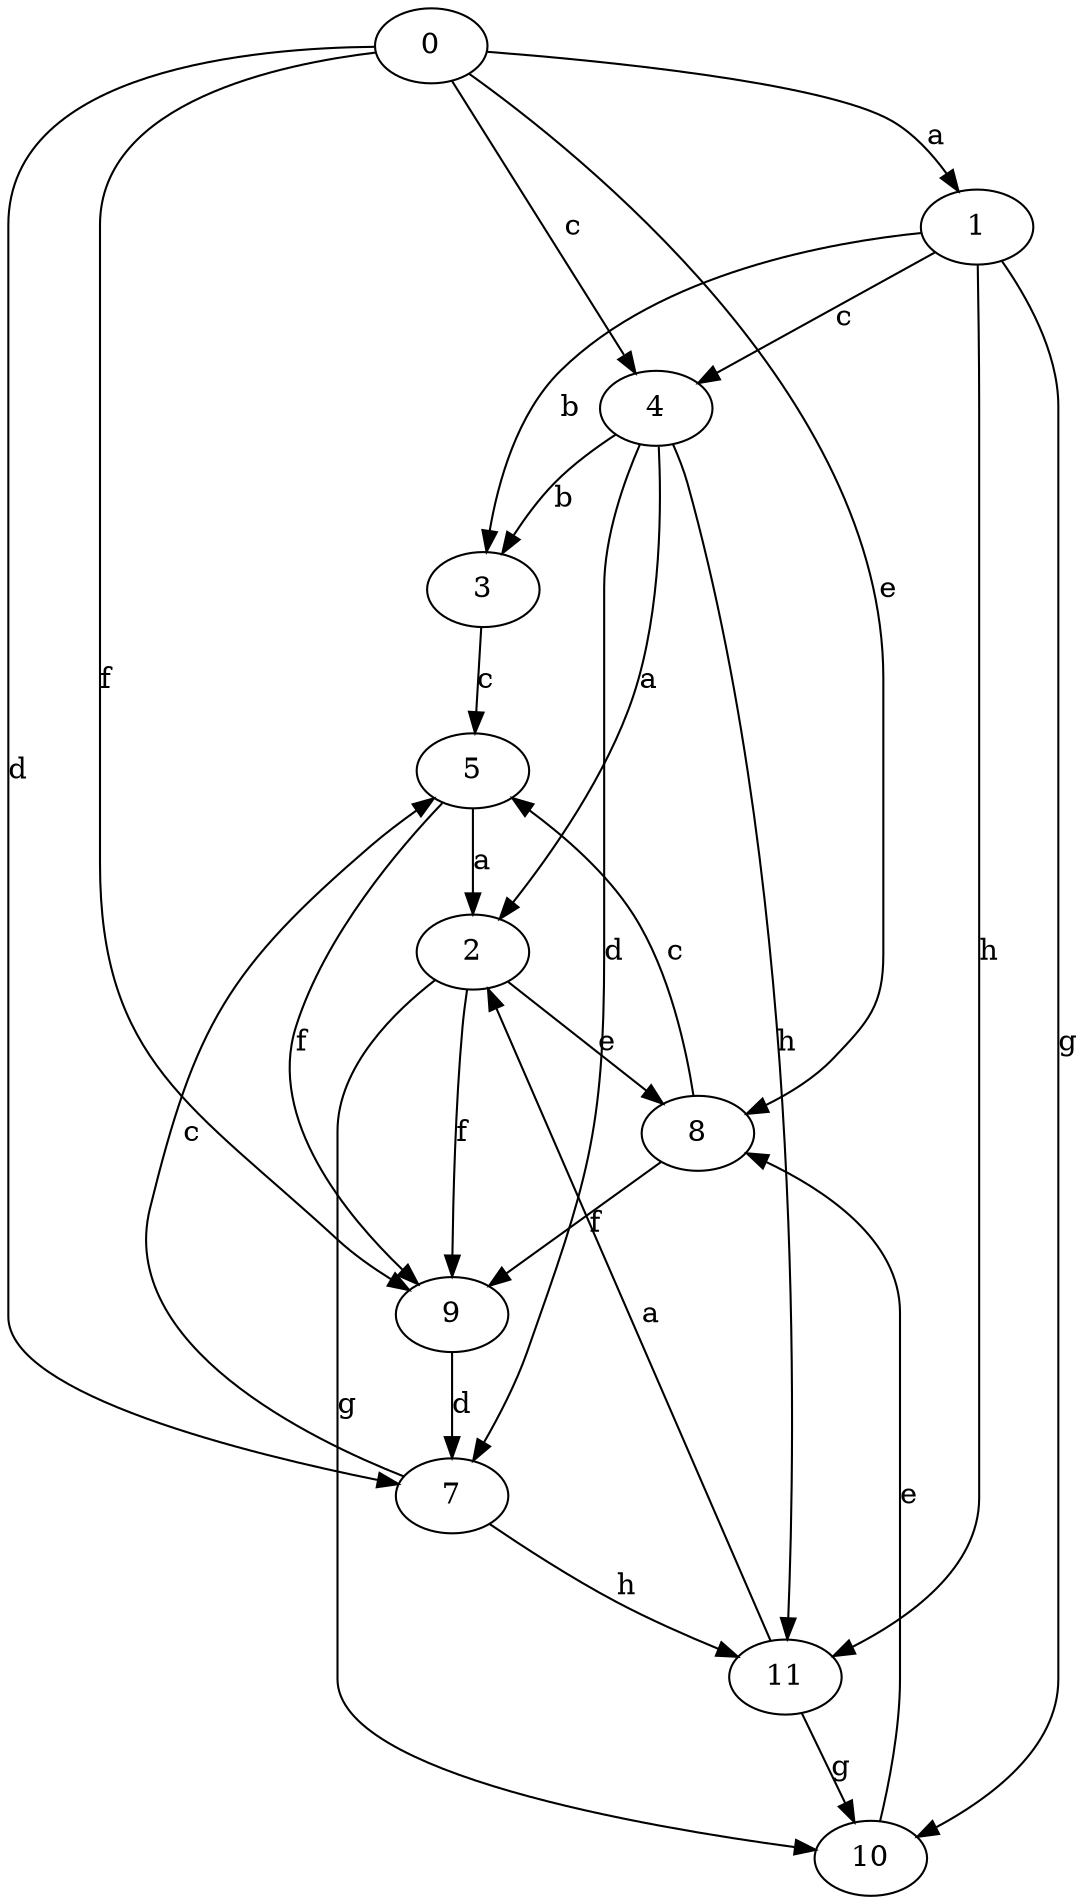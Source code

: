 strict digraph  {
0;
1;
2;
3;
4;
5;
7;
8;
9;
10;
11;
0 -> 1  [label=a];
0 -> 4  [label=c];
0 -> 7  [label=d];
0 -> 8  [label=e];
0 -> 9  [label=f];
1 -> 3  [label=b];
1 -> 4  [label=c];
1 -> 10  [label=g];
1 -> 11  [label=h];
2 -> 8  [label=e];
2 -> 9  [label=f];
2 -> 10  [label=g];
3 -> 5  [label=c];
4 -> 2  [label=a];
4 -> 3  [label=b];
4 -> 7  [label=d];
4 -> 11  [label=h];
5 -> 2  [label=a];
5 -> 9  [label=f];
7 -> 5  [label=c];
7 -> 11  [label=h];
8 -> 5  [label=c];
8 -> 9  [label=f];
9 -> 7  [label=d];
10 -> 8  [label=e];
11 -> 2  [label=a];
11 -> 10  [label=g];
}
